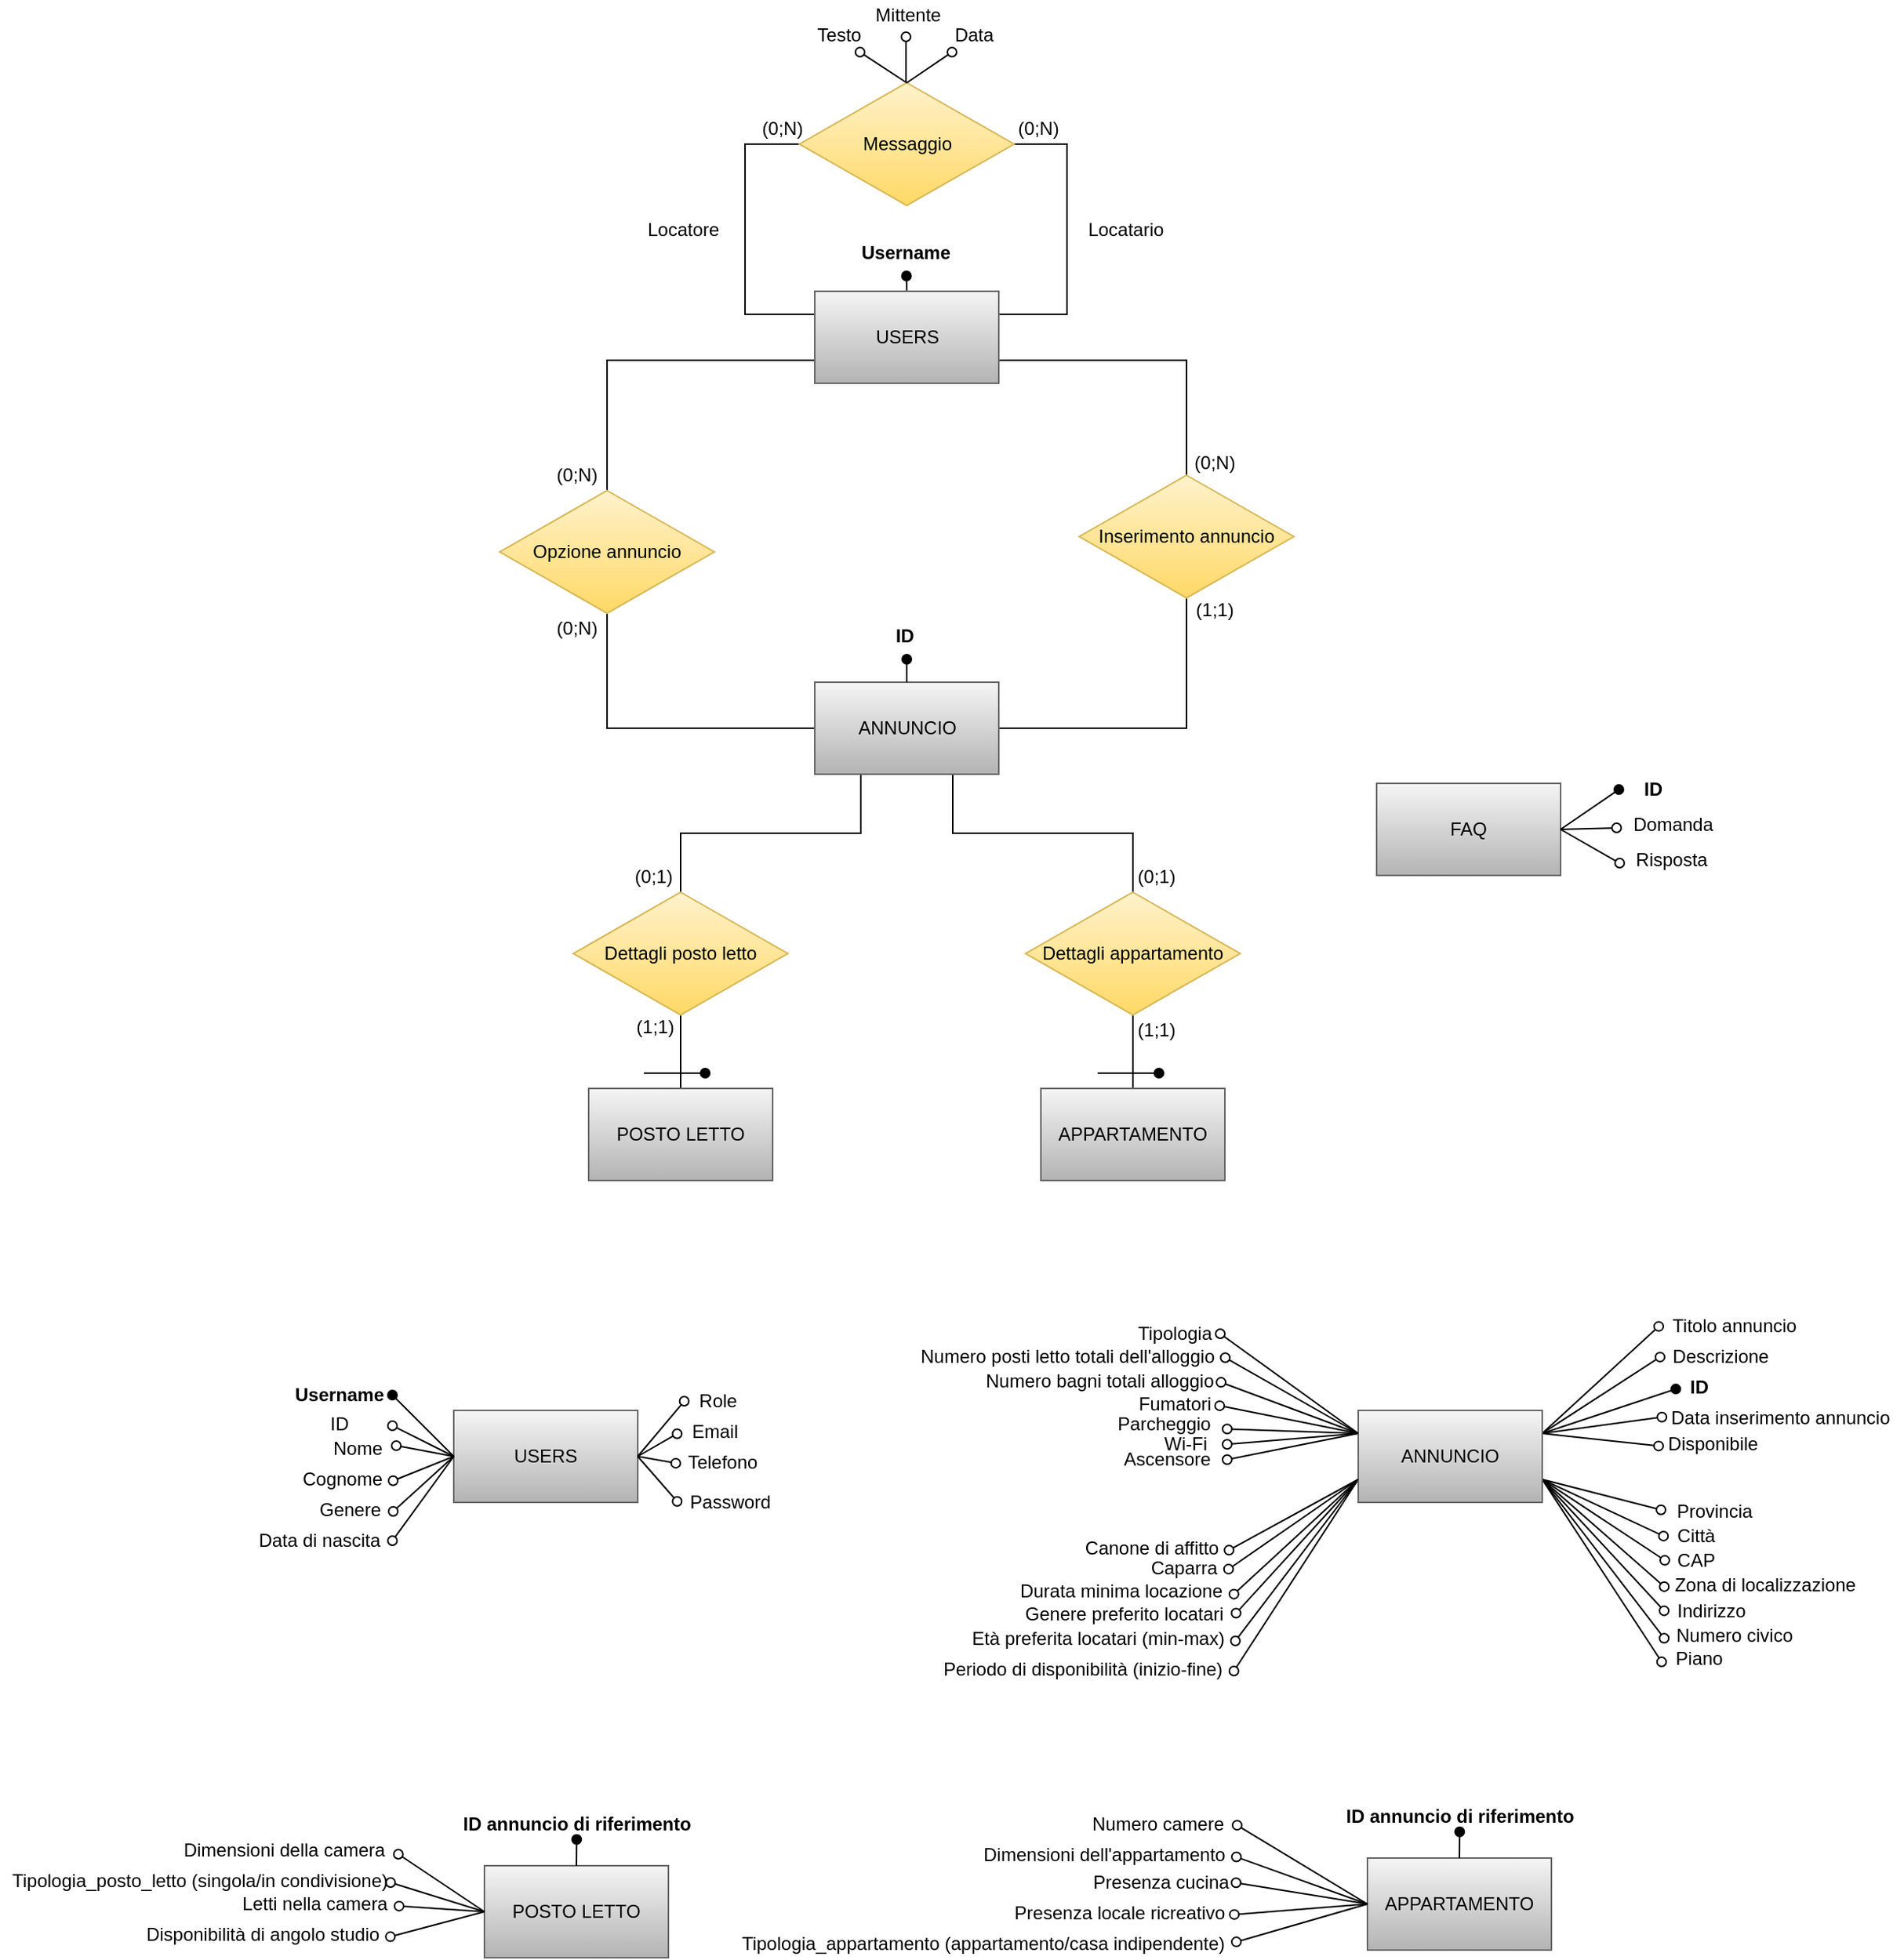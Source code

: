 <mxfile version="18.0.6" type="device"><diagram id="O3zKpDQ2nNEQrpeJruWH" name="Pagina-1"><mxGraphModel dx="3886" dy="598" grid="1" gridSize="10" guides="1" tooltips="1" connect="1" arrows="1" fold="1" page="1" pageScale="1" pageWidth="3300" pageHeight="4681" math="0" shadow="0"><root><mxCell id="0"/><mxCell id="1" parent="0"/><mxCell id="C7hE1TcIRQqq_KR0mx07-32" style="edgeStyle=orthogonalEdgeStyle;rounded=0;orthogonalLoop=1;jettySize=auto;html=1;entryX=0.5;entryY=0;entryDx=0;entryDy=0;endArrow=none;endFill=0;exitX=0;exitY=0.75;exitDx=0;exitDy=0;" parent="1" source="gT-5u3_eLqpOGsdre49_-2" target="C7hE1TcIRQqq_KR0mx07-29" edge="1"><mxGeometry relative="1" as="geometry"><mxPoint x="-1300" y="654" as="sourcePoint"/></mxGeometry></mxCell><mxCell id="C7hE1TcIRQqq_KR0mx07-3" value="" style="endArrow=oval;html=1;rounded=0;exitX=0.5;exitY=0;exitDx=0;exitDy=0;endFill=1;" parent="1" source="gT-5u3_eLqpOGsdre49_-2" target="C7hE1TcIRQqq_KR0mx07-4" edge="1"><mxGeometry width="50" height="50" relative="1" as="geometry"><mxPoint x="-975" y="439" as="sourcePoint"/><mxPoint x="-1005" y="435" as="targetPoint"/></mxGeometry></mxCell><mxCell id="C7hE1TcIRQqq_KR0mx07-4" value="Username" style="text;html=1;strokeColor=none;fillColor=none;align=center;verticalAlign=middle;whiteSpace=wrap;rounded=0;fontStyle=1" parent="1" vertex="1"><mxGeometry x="-1075" y="420" width="60" height="30" as="geometry"/></mxCell><mxCell id="0qXozeDiy7yDxmNitYIF-8" value="" style="edgeStyle=orthogonalEdgeStyle;rounded=0;orthogonalLoop=1;jettySize=auto;html=1;endArrow=none;endFill=0;" parent="1" source="C7hE1TcIRQqq_KR0mx07-8" target="0qXozeDiy7yDxmNitYIF-3" edge="1"><mxGeometry relative="1" as="geometry"/></mxCell><mxCell id="C7hE1TcIRQqq_KR0mx07-8" value="APPARTAMENTO" style="rounded=0;whiteSpace=wrap;html=1;fillColor=#f5f5f5;gradientColor=#b3b3b3;strokeColor=#666666;" parent="1" vertex="1"><mxGeometry x="-957" y="980" width="120" height="60" as="geometry"/></mxCell><mxCell id="C7hE1TcIRQqq_KR0mx07-41" style="edgeStyle=orthogonalEdgeStyle;rounded=0;orthogonalLoop=1;jettySize=auto;html=1;entryX=0.5;entryY=1;entryDx=0;entryDy=0;endArrow=none;endFill=0;" parent="1" source="C7hE1TcIRQqq_KR0mx07-9" target="C7hE1TcIRQqq_KR0mx07-39" edge="1"><mxGeometry relative="1" as="geometry"/></mxCell><mxCell id="C7hE1TcIRQqq_KR0mx07-56" style="edgeStyle=orthogonalEdgeStyle;rounded=0;orthogonalLoop=1;jettySize=auto;html=1;entryX=0.5;entryY=1;entryDx=0;entryDy=0;endArrow=none;endFill=0;" parent="1" source="C7hE1TcIRQqq_KR0mx07-9" target="C7hE1TcIRQqq_KR0mx07-29" edge="1"><mxGeometry relative="1" as="geometry"/></mxCell><mxCell id="0qXozeDiy7yDxmNitYIF-5" style="edgeStyle=orthogonalEdgeStyle;rounded=0;orthogonalLoop=1;jettySize=auto;html=1;exitX=0.25;exitY=1;exitDx=0;exitDy=0;endArrow=none;endFill=0;" parent="1" source="C7hE1TcIRQqq_KR0mx07-9" target="0qXozeDiy7yDxmNitYIF-4" edge="1"><mxGeometry relative="1" as="geometry"/></mxCell><mxCell id="0qXozeDiy7yDxmNitYIF-6" style="edgeStyle=orthogonalEdgeStyle;rounded=0;orthogonalLoop=1;jettySize=auto;html=1;exitX=0.75;exitY=1;exitDx=0;exitDy=0;entryX=0.5;entryY=0;entryDx=0;entryDy=0;endArrow=none;endFill=0;" parent="1" source="C7hE1TcIRQqq_KR0mx07-9" target="0qXozeDiy7yDxmNitYIF-3" edge="1"><mxGeometry relative="1" as="geometry"/></mxCell><mxCell id="C7hE1TcIRQqq_KR0mx07-9" value="ANNUNCIO" style="rounded=0;whiteSpace=wrap;html=1;fillColor=#f5f5f5;gradientColor=#b3b3b3;strokeColor=#666666;" parent="1" vertex="1"><mxGeometry x="-1104.5" y="715" width="120" height="60" as="geometry"/></mxCell><mxCell id="C7hE1TcIRQqq_KR0mx07-11" value="FAQ" style="rounded=0;whiteSpace=wrap;html=1;fillColor=#f5f5f5;gradientColor=#b3b3b3;strokeColor=#666666;" parent="1" vertex="1"><mxGeometry x="-738" y="781" width="120" height="60" as="geometry"/></mxCell><mxCell id="C7hE1TcIRQqq_KR0mx07-29" value="Opzione annuncio" style="rhombus;whiteSpace=wrap;html=1;fillColor=#fff2cc;gradientColor=#ffd966;strokeColor=#d6b656;" parent="1" vertex="1"><mxGeometry x="-1310" y="590" width="140" height="80" as="geometry"/></mxCell><mxCell id="C7hE1TcIRQqq_KR0mx07-42" style="edgeStyle=orthogonalEdgeStyle;rounded=0;orthogonalLoop=1;jettySize=auto;html=1;entryX=1;entryY=0.75;entryDx=0;entryDy=0;endArrow=none;endFill=0;exitX=0.5;exitY=0;exitDx=0;exitDy=0;" parent="1" source="C7hE1TcIRQqq_KR0mx07-39" target="gT-5u3_eLqpOGsdre49_-2" edge="1"><mxGeometry relative="1" as="geometry"><Array as="points"><mxPoint x="-862" y="505"/></Array><mxPoint x="-740" y="654" as="targetPoint"/></mxGeometry></mxCell><mxCell id="C7hE1TcIRQqq_KR0mx07-39" value="Inserimento annuncio" style="rhombus;whiteSpace=wrap;html=1;fillColor=#fff2cc;gradientColor=#ffd966;strokeColor=#d6b656;" parent="1" vertex="1"><mxGeometry x="-932" y="580" width="140" height="80" as="geometry"/></mxCell><mxCell id="C7hE1TcIRQqq_KR0mx07-54" value="(0;N)" style="text;html=1;align=center;verticalAlign=middle;resizable=0;points=[];autosize=1;strokeColor=none;fillColor=none;" parent="1" vertex="1"><mxGeometry x="-1280" y="570" width="40" height="20" as="geometry"/></mxCell><mxCell id="C7hE1TcIRQqq_KR0mx07-59" value="(0;N)" style="text;html=1;align=center;verticalAlign=middle;resizable=0;points=[];autosize=1;strokeColor=none;fillColor=none;" parent="1" vertex="1"><mxGeometry x="-1280" y="670" width="40" height="20" as="geometry"/></mxCell><mxCell id="C7hE1TcIRQqq_KR0mx07-61" value="(1;1)" style="text;html=1;align=center;verticalAlign=middle;resizable=0;points=[];autosize=1;strokeColor=none;fillColor=none;" parent="1" vertex="1"><mxGeometry x="-864" y="658" width="40" height="20" as="geometry"/></mxCell><mxCell id="C7hE1TcIRQqq_KR0mx07-62" value="(0;N)" style="text;html=1;align=center;verticalAlign=middle;resizable=0;points=[];autosize=1;strokeColor=none;fillColor=none;" parent="1" vertex="1"><mxGeometry x="-864" y="562" width="40" height="20" as="geometry"/></mxCell><mxCell id="C7hE1TcIRQqq_KR0mx07-64" value="USERS" style="rounded=0;whiteSpace=wrap;html=1;fillColor=#f5f5f5;gradientColor=#b3b3b3;strokeColor=#666666;" parent="1" vertex="1"><mxGeometry x="-1340" y="1190" width="120" height="60" as="geometry"/></mxCell><mxCell id="C7hE1TcIRQqq_KR0mx07-65" value="Username" style="text;html=1;align=center;verticalAlign=middle;resizable=0;points=[];autosize=1;strokeColor=none;fillColor=none;fontStyle=1" parent="1" vertex="1"><mxGeometry x="-1450.5" y="1170" width="70" height="20" as="geometry"/></mxCell><mxCell id="C7hE1TcIRQqq_KR0mx07-66" value="Nome" style="text;html=1;align=center;verticalAlign=middle;resizable=0;points=[];autosize=1;strokeColor=none;fillColor=none;" parent="1" vertex="1"><mxGeometry x="-1428" y="1205" width="50" height="20" as="geometry"/></mxCell><mxCell id="C7hE1TcIRQqq_KR0mx07-67" value="Cognome" style="text;html=1;align=center;verticalAlign=middle;resizable=0;points=[];autosize=1;strokeColor=none;fillColor=none;" parent="1" vertex="1"><mxGeometry x="-1448" y="1225" width="70" height="20" as="geometry"/></mxCell><mxCell id="C7hE1TcIRQqq_KR0mx07-68" value="Data di nascita" style="text;html=1;align=center;verticalAlign=middle;resizable=0;points=[];autosize=1;strokeColor=none;fillColor=none;" parent="1" vertex="1"><mxGeometry x="-1478" y="1265" width="100" height="20" as="geometry"/></mxCell><mxCell id="C7hE1TcIRQqq_KR0mx07-69" value="Genere" style="text;html=1;align=center;verticalAlign=middle;resizable=0;points=[];autosize=1;strokeColor=none;fillColor=none;" parent="1" vertex="1"><mxGeometry x="-1438" y="1245" width="60" height="20" as="geometry"/></mxCell><mxCell id="C7hE1TcIRQqq_KR0mx07-70" value="Email" style="text;html=1;align=center;verticalAlign=middle;resizable=0;points=[];autosize=1;strokeColor=none;fillColor=none;" parent="1" vertex="1"><mxGeometry x="-1195" y="1194" width="50" height="20" as="geometry"/></mxCell><mxCell id="C7hE1TcIRQqq_KR0mx07-71" value="Telefono" style="text;html=1;align=center;verticalAlign=middle;resizable=0;points=[];autosize=1;strokeColor=none;fillColor=none;" parent="1" vertex="1"><mxGeometry x="-1195" y="1214" width="60" height="20" as="geometry"/></mxCell><mxCell id="C7hE1TcIRQqq_KR0mx07-80" value="POSTO LETTO" style="rounded=0;whiteSpace=wrap;html=1;fillColor=#f5f5f5;gradientColor=#b3b3b3;strokeColor=#666666;" parent="1" vertex="1"><mxGeometry x="-1320" y="1487" width="120" height="60" as="geometry"/></mxCell><mxCell id="C7hE1TcIRQqq_KR0mx07-85" value="Tipologia_posto_letto&amp;nbsp;(singola/in condivisione)" style="text;html=1;align=center;verticalAlign=middle;resizable=0;points=[];autosize=1;strokeColor=none;fillColor=none;" parent="1" vertex="1"><mxGeometry x="-1636" y="1487" width="260" height="20" as="geometry"/></mxCell><mxCell id="C7hE1TcIRQqq_KR0mx07-106" value="Dimensioni della camera" style="text;html=1;align=center;verticalAlign=middle;resizable=0;points=[];autosize=1;strokeColor=none;fillColor=none;" parent="1" vertex="1"><mxGeometry x="-1526" y="1467" width="150" height="20" as="geometry"/></mxCell><mxCell id="C7hE1TcIRQqq_KR0mx07-107" value="Numero posti letto totali dell'alloggio" style="text;html=1;align=center;verticalAlign=middle;resizable=0;points=[];autosize=1;strokeColor=none;fillColor=none;" parent="1" vertex="1"><mxGeometry x="-1045.5" y="1144.5" width="210" height="20" as="geometry"/></mxCell><mxCell id="C7hE1TcIRQqq_KR0mx07-108" value="Letti nella camera" style="text;html=1;align=center;verticalAlign=middle;resizable=0;points=[];autosize=1;strokeColor=none;fillColor=none;" parent="1" vertex="1"><mxGeometry x="-1486" y="1502" width="110" height="20" as="geometry"/></mxCell><mxCell id="C7hE1TcIRQqq_KR0mx07-109" value="Disponibilità di angolo studio" style="text;html=1;align=center;verticalAlign=middle;resizable=0;points=[];autosize=1;strokeColor=none;fillColor=none;" parent="1" vertex="1"><mxGeometry x="-1550.5" y="1522" width="170" height="20" as="geometry"/></mxCell><mxCell id="C7hE1TcIRQqq_KR0mx07-112" value="APPARTAMENTO" style="rounded=0;whiteSpace=wrap;html=1;fillColor=#f5f5f5;gradientColor=#b3b3b3;strokeColor=#666666;" parent="1" vertex="1"><mxGeometry x="-744" y="1482" width="120" height="60" as="geometry"/></mxCell><mxCell id="C7hE1TcIRQqq_KR0mx07-113" value="Descrizione" style="text;html=1;align=center;verticalAlign=middle;resizable=0;points=[];autosize=1;strokeColor=none;fillColor=none;" parent="1" vertex="1"><mxGeometry x="-554" y="1144.5" width="80" height="20" as="geometry"/></mxCell><mxCell id="C7hE1TcIRQqq_KR0mx07-114" value="Titolo annuncio" style="text;html=1;align=center;verticalAlign=middle;resizable=0;points=[];autosize=1;strokeColor=none;fillColor=none;" parent="1" vertex="1"><mxGeometry x="-555" y="1124.5" width="100" height="20" as="geometry"/></mxCell><mxCell id="C7hE1TcIRQqq_KR0mx07-115" value="&lt;b&gt;ID&lt;/b&gt;" style="text;html=1;align=center;verticalAlign=middle;resizable=0;points=[];autosize=1;strokeColor=none;fillColor=none;" parent="1" vertex="1"><mxGeometry x="-543" y="1164.5" width="30" height="20" as="geometry"/></mxCell><mxCell id="C7hE1TcIRQqq_KR0mx07-118" value="Canone di affitto" style="text;html=1;align=center;verticalAlign=middle;resizable=0;points=[];autosize=1;strokeColor=none;fillColor=none;" parent="1" vertex="1"><mxGeometry x="-935.5" y="1270" width="100" height="20" as="geometry"/></mxCell><mxCell id="C7hE1TcIRQqq_KR0mx07-119" value="Periodo di disponibilità (inizio-fine)" style="text;html=1;align=center;verticalAlign=middle;resizable=0;points=[];autosize=1;strokeColor=none;fillColor=none;" parent="1" vertex="1"><mxGeometry x="-1030.5" y="1349" width="200" height="20" as="geometry"/></mxCell><mxCell id="C7hE1TcIRQqq_KR0mx07-120" value="Durata minima locazione" style="text;html=1;align=center;verticalAlign=middle;resizable=0;points=[];autosize=1;strokeColor=none;fillColor=none;" parent="1" vertex="1"><mxGeometry x="-980.5" y="1298" width="150" height="20" as="geometry"/></mxCell><mxCell id="C7hE1TcIRQqq_KR0mx07-121" value="Genere preferito locatari" style="text;html=1;align=center;verticalAlign=middle;resizable=0;points=[];autosize=1;strokeColor=none;fillColor=none;" parent="1" vertex="1"><mxGeometry x="-978.5" y="1313" width="150" height="20" as="geometry"/></mxCell><mxCell id="C7hE1TcIRQqq_KR0mx07-122" value="Età preferita locatari (min-max)" style="text;html=1;align=center;verticalAlign=middle;resizable=0;points=[];autosize=1;strokeColor=none;fillColor=none;" parent="1" vertex="1"><mxGeometry x="-1010.5" y="1329" width="180" height="20" as="geometry"/></mxCell><mxCell id="C7hE1TcIRQqq_KR0mx07-123" value="Fumatori" style="text;html=1;align=center;verticalAlign=middle;resizable=0;points=[];autosize=1;strokeColor=none;fillColor=none;" parent="1" vertex="1"><mxGeometry x="-900.5" y="1176.09" width="60" height="20" as="geometry"/></mxCell><mxCell id="C7hE1TcIRQqq_KR0mx07-125" value="Numero camere" style="text;html=1;align=center;verticalAlign=middle;resizable=0;points=[];autosize=1;strokeColor=none;fillColor=none;" parent="1" vertex="1"><mxGeometry x="-931" y="1450" width="100" height="20" as="geometry"/></mxCell><mxCell id="C7hE1TcIRQqq_KR0mx07-126" value="Piano" style="text;html=1;align=center;verticalAlign=middle;resizable=0;points=[];autosize=1;strokeColor=none;fillColor=none;" parent="1" vertex="1"><mxGeometry x="-553" y="1342" width="50" height="20" as="geometry"/></mxCell><mxCell id="C7hE1TcIRQqq_KR0mx07-127" value="Numero bagni totali alloggio" style="text;html=1;align=center;verticalAlign=middle;resizable=0;points=[];autosize=1;strokeColor=none;fillColor=none;" parent="1" vertex="1"><mxGeometry x="-999" y="1160.5" width="160" height="20" as="geometry"/></mxCell><mxCell id="C7hE1TcIRQqq_KR0mx07-128" value="Ascensore" style="text;html=1;align=center;verticalAlign=middle;resizable=0;points=[];autosize=1;strokeColor=none;fillColor=none;" parent="1" vertex="1"><mxGeometry x="-910.5" y="1211.91" width="70" height="20" as="geometry"/></mxCell><mxCell id="C7hE1TcIRQqq_KR0mx07-129" value="Data inserimento annuncio" style="text;html=1;align=center;verticalAlign=middle;resizable=0;points=[];autosize=1;strokeColor=none;fillColor=none;" parent="1" vertex="1"><mxGeometry x="-555" y="1184.5" width="160" height="20" as="geometry"/></mxCell><mxCell id="C7hE1TcIRQqq_KR0mx07-130" value="Dimensioni dell'appartamento" style="text;html=1;align=center;verticalAlign=middle;resizable=0;points=[];autosize=1;strokeColor=none;fillColor=none;" parent="1" vertex="1"><mxGeometry x="-1001" y="1470" width="170" height="20" as="geometry"/></mxCell><mxCell id="C7hE1TcIRQqq_KR0mx07-131" value="Wi-Fi" style="text;html=1;align=center;verticalAlign=middle;resizable=0;points=[];autosize=1;strokeColor=none;fillColor=none;" parent="1" vertex="1"><mxGeometry x="-883.5" y="1202.09" width="40" height="20" as="geometry"/></mxCell><mxCell id="C7hE1TcIRQqq_KR0mx07-132" value="Presenza cucina" style="text;html=1;align=center;verticalAlign=middle;resizable=0;points=[];autosize=1;strokeColor=none;fillColor=none;" parent="1" vertex="1"><mxGeometry x="-929" y="1487.5" width="100" height="20" as="geometry"/></mxCell><mxCell id="C7hE1TcIRQqq_KR0mx07-133" value="Presenza locale ricreativo" style="text;html=1;align=center;verticalAlign=middle;resizable=0;points=[];autosize=1;strokeColor=none;fillColor=none;" parent="1" vertex="1"><mxGeometry x="-981" y="1507.5" width="150" height="20" as="geometry"/></mxCell><mxCell id="C7hE1TcIRQqq_KR0mx07-134" value="Zona di localizzazione" style="text;html=1;align=center;verticalAlign=middle;resizable=0;points=[];autosize=1;strokeColor=none;fillColor=none;" parent="1" vertex="1"><mxGeometry x="-550" y="1294" width="130" height="20" as="geometry"/></mxCell><mxCell id="C7hE1TcIRQqq_KR0mx07-135" value="Città" style="text;html=1;align=center;verticalAlign=middle;resizable=0;points=[];autosize=1;strokeColor=none;fillColor=none;" parent="1" vertex="1"><mxGeometry x="-550" y="1262" width="40" height="20" as="geometry"/></mxCell><mxCell id="C7hE1TcIRQqq_KR0mx07-136" value="CAP" style="text;html=1;align=center;verticalAlign=middle;resizable=0;points=[];autosize=1;strokeColor=none;fillColor=none;" parent="1" vertex="1"><mxGeometry x="-550" y="1278" width="40" height="20" as="geometry"/></mxCell><mxCell id="C7hE1TcIRQqq_KR0mx07-137" value="Provincia" style="text;html=1;align=center;verticalAlign=middle;resizable=0;points=[];autosize=1;strokeColor=none;fillColor=none;" parent="1" vertex="1"><mxGeometry x="-553" y="1246" width="70" height="20" as="geometry"/></mxCell><mxCell id="C7hE1TcIRQqq_KR0mx07-138" value="Indirizzo" style="text;html=1;align=center;verticalAlign=middle;resizable=0;points=[];autosize=1;strokeColor=none;fillColor=none;" parent="1" vertex="1"><mxGeometry x="-550" y="1311" width="60" height="20" as="geometry"/></mxCell><mxCell id="C7hE1TcIRQqq_KR0mx07-139" value="Numero civico" style="text;html=1;align=center;verticalAlign=middle;resizable=0;points=[];autosize=1;strokeColor=none;fillColor=none;" parent="1" vertex="1"><mxGeometry x="-550" y="1327" width="90" height="20" as="geometry"/></mxCell><mxCell id="C7hE1TcIRQqq_KR0mx07-140" value="" style="endArrow=oval;html=1;rounded=0;exitX=1;exitY=0.5;exitDx=0;exitDy=0;endFill=0;entryX=-0.058;entryY=0.6;entryDx=0;entryDy=0;entryPerimeter=0;" parent="1" source="C7hE1TcIRQqq_KR0mx07-11" target="C7hE1TcIRQqq_KR0mx07-141" edge="1"><mxGeometry width="50" height="50" relative="1" as="geometry"><mxPoint x="-358" y="605" as="sourcePoint"/><mxPoint x="-578" y="821" as="targetPoint"/></mxGeometry></mxCell><mxCell id="C7hE1TcIRQqq_KR0mx07-141" value="Risposta" style="text;html=1;align=center;verticalAlign=middle;resizable=0;points=[];autosize=1;strokeColor=none;fillColor=none;" parent="1" vertex="1"><mxGeometry x="-576" y="821" width="60" height="20" as="geometry"/></mxCell><mxCell id="C7hE1TcIRQqq_KR0mx07-143" value="Domanda" style="text;html=1;align=center;verticalAlign=middle;resizable=0;points=[];autosize=1;strokeColor=none;fillColor=none;fontStyle=0" parent="1" vertex="1"><mxGeometry x="-580" y="798" width="70" height="20" as="geometry"/></mxCell><mxCell id="C7hE1TcIRQqq_KR0mx07-144" value="Tipologia_appartamento (appartamento/casa indipendente)" style="text;html=1;align=center;verticalAlign=middle;resizable=0;points=[];autosize=1;strokeColor=none;fillColor=none;" parent="1" vertex="1"><mxGeometry x="-1160.5" y="1527.5" width="330" height="20" as="geometry"/></mxCell><mxCell id="C7hE1TcIRQqq_KR0mx07-146" value="Disponibile" style="text;html=1;align=center;verticalAlign=middle;resizable=0;points=[];autosize=1;strokeColor=none;fillColor=none;" parent="1" vertex="1"><mxGeometry x="-554" y="1201.5" width="70" height="20" as="geometry"/></mxCell><mxCell id="C7hE1TcIRQqq_KR0mx07-147" value="" style="endArrow=oval;html=1;rounded=0;exitX=0;exitY=0.5;exitDx=0;exitDy=0;endFill=0;entryX=1.01;entryY=0.4;entryDx=0;entryDy=0;entryPerimeter=0;" parent="1" source="C7hE1TcIRQqq_KR0mx07-64" target="C7hE1TcIRQqq_KR0mx07-66" edge="1"><mxGeometry width="50" height="50" relative="1" as="geometry"><mxPoint x="-1540" y="820" as="sourcePoint"/><mxPoint x="-1380" y="1200" as="targetPoint"/></mxGeometry></mxCell><mxCell id="C7hE1TcIRQqq_KR0mx07-150" value="" style="endArrow=oval;html=1;rounded=0;exitX=0;exitY=0.5;exitDx=0;exitDy=0;endFill=0;entryX=0.978;entryY=0.543;entryDx=0;entryDy=0;entryPerimeter=0;" parent="1" source="C7hE1TcIRQqq_KR0mx07-64" target="C7hE1TcIRQqq_KR0mx07-67" edge="1"><mxGeometry width="50" height="50" relative="1" as="geometry"><mxPoint x="-1330" y="1230.0" as="sourcePoint"/><mxPoint x="-1370" y="1210.0" as="targetPoint"/></mxGeometry></mxCell><mxCell id="C7hE1TcIRQqq_KR0mx07-152" value="" style="endArrow=oval;html=1;rounded=0;exitX=0;exitY=0.5;exitDx=0;exitDy=0;endFill=0;entryX=0.975;entryY=0.543;entryDx=0;entryDy=0;entryPerimeter=0;" parent="1" source="C7hE1TcIRQqq_KR0mx07-64" target="C7hE1TcIRQqq_KR0mx07-69" edge="1"><mxGeometry width="50" height="50" relative="1" as="geometry"><mxPoint x="-1330" y="1230.0" as="sourcePoint"/><mxPoint x="-1369.54" y="1230.86" as="targetPoint"/></mxGeometry></mxCell><mxCell id="C7hE1TcIRQqq_KR0mx07-153" value="" style="endArrow=oval;html=1;rounded=0;endFill=0;entryX=0.98;entryY=0.5;entryDx=0;entryDy=0;entryPerimeter=0;" parent="1" target="C7hE1TcIRQqq_KR0mx07-68" edge="1"><mxGeometry width="50" height="50" relative="1" as="geometry"><mxPoint x="-1340" y="1220" as="sourcePoint"/><mxPoint x="-1369.5" y="1250.86" as="targetPoint"/></mxGeometry></mxCell><mxCell id="C7hE1TcIRQqq_KR0mx07-154" value="" style="endArrow=oval;html=1;rounded=0;exitX=1;exitY=0.5;exitDx=0;exitDy=0;endFill=0;entryX=0.014;entryY=0.561;entryDx=0;entryDy=0;entryPerimeter=0;" parent="1" source="C7hE1TcIRQqq_KR0mx07-64" target="C7hE1TcIRQqq_KR0mx07-70" edge="1"><mxGeometry width="50" height="50" relative="1" as="geometry"><mxPoint x="-1330" y="1230.0" as="sourcePoint"/><mxPoint x="-1370" y="1210.0" as="targetPoint"/></mxGeometry></mxCell><mxCell id="C7hE1TcIRQqq_KR0mx07-155" value="" style="endArrow=oval;html=1;rounded=0;exitX=1;exitY=0.5;exitDx=0;exitDy=0;endFill=0;entryX=-0.003;entryY=0.522;entryDx=0;entryDy=0;entryPerimeter=0;" parent="1" source="C7hE1TcIRQqq_KR0mx07-64" target="C7hE1TcIRQqq_KR0mx07-71" edge="1"><mxGeometry width="50" height="50" relative="1" as="geometry"><mxPoint x="-1210" y="1230.0" as="sourcePoint"/><mxPoint x="-1184.3" y="1215.22" as="targetPoint"/></mxGeometry></mxCell><mxCell id="C7hE1TcIRQqq_KR0mx07-162" value="" style="endArrow=oval;html=1;rounded=0;exitX=0;exitY=0.5;exitDx=0;exitDy=0;endFill=1;" parent="1" source="C7hE1TcIRQqq_KR0mx07-64" edge="1"><mxGeometry width="50" height="50" relative="1" as="geometry"><mxPoint x="-1222" y="850" as="sourcePoint"/><mxPoint x="-1380" y="1180" as="targetPoint"/></mxGeometry></mxCell><mxCell id="C7hE1TcIRQqq_KR0mx07-176" value="" style="endArrow=oval;html=1;rounded=0;endFill=0;exitX=0;exitY=0.5;exitDx=0;exitDy=0;entryX=0.995;entryY=0.565;entryDx=0;entryDy=0;entryPerimeter=0;" parent="1" source="C7hE1TcIRQqq_KR0mx07-80" target="C7hE1TcIRQqq_KR0mx07-109" edge="1"><mxGeometry width="50" height="50" relative="1" as="geometry"><mxPoint x="-1321.5" y="1557" as="sourcePoint"/><mxPoint x="-1371.66" y="1560.9" as="targetPoint"/></mxGeometry></mxCell><mxCell id="C7hE1TcIRQqq_KR0mx07-178" value="" style="endArrow=oval;html=1;rounded=0;endFill=0;exitX=0;exitY=0.25;exitDx=0;exitDy=0;entryX=0.994;entryY=0.556;entryDx=0;entryDy=0;entryPerimeter=0;" parent="1" source="0qXozeDiy7yDxmNitYIF-13" target="C7hE1TcIRQqq_KR0mx07-107" edge="1"><mxGeometry width="50" height="50" relative="1" as="geometry"><mxPoint x="-1330" y="1534" as="sourcePoint"/><mxPoint x="-1389.68" y="1492.72" as="targetPoint"/></mxGeometry></mxCell><mxCell id="C7hE1TcIRQqq_KR0mx07-179" value="" style="endArrow=oval;html=1;rounded=0;endFill=0;exitX=0;exitY=0.5;exitDx=0;exitDy=0;entryX=1.003;entryY=0.566;entryDx=0;entryDy=0;entryPerimeter=0;" parent="1" source="C7hE1TcIRQqq_KR0mx07-80" target="C7hE1TcIRQqq_KR0mx07-108" edge="1"><mxGeometry width="50" height="50" relative="1" as="geometry"><mxPoint x="-1310" y="1512" as="sourcePoint"/><mxPoint x="-1369.26" y="1453.12" as="targetPoint"/></mxGeometry></mxCell><mxCell id="C7hE1TcIRQqq_KR0mx07-180" value="" style="endArrow=oval;html=1;rounded=0;endFill=0;exitX=0;exitY=0.5;exitDx=0;exitDy=0;entryX=0.98;entryY=0.55;entryDx=0;entryDy=0;entryPerimeter=0;" parent="1" source="C7hE1TcIRQqq_KR0mx07-80" target="C7hE1TcIRQqq_KR0mx07-85" edge="1"><mxGeometry width="50" height="50" relative="1" as="geometry"><mxPoint x="-1310" y="1512" as="sourcePoint"/><mxPoint x="-1370.67" y="1434.32" as="targetPoint"/></mxGeometry></mxCell><mxCell id="C7hE1TcIRQqq_KR0mx07-181" value="" style="endArrow=oval;html=1;rounded=0;endFill=0;exitX=0;exitY=0.5;exitDx=0;exitDy=0;entryX=0.999;entryY=0.624;entryDx=0;entryDy=0;entryPerimeter=0;" parent="1" source="C7hE1TcIRQqq_KR0mx07-80" target="C7hE1TcIRQqq_KR0mx07-106" edge="1"><mxGeometry width="50" height="50" relative="1" as="geometry"><mxPoint x="-1310" y="1512" as="sourcePoint"/><mxPoint x="-1370" y="1418.0" as="targetPoint"/></mxGeometry></mxCell><mxCell id="C7hE1TcIRQqq_KR0mx07-183" value="Password" style="text;html=1;align=center;verticalAlign=middle;resizable=0;points=[];autosize=1;strokeColor=none;fillColor=none;" parent="1" vertex="1"><mxGeometry x="-1195" y="1240" width="70" height="20" as="geometry"/></mxCell><mxCell id="C7hE1TcIRQqq_KR0mx07-184" value="" style="endArrow=oval;html=1;rounded=0;endFill=0;entryX=0.01;entryY=0.47;entryDx=0;entryDy=0;entryPerimeter=0;" parent="1" target="C7hE1TcIRQqq_KR0mx07-183" edge="1"><mxGeometry width="50" height="50" relative="1" as="geometry"><mxPoint x="-1220" y="1220" as="sourcePoint"/><mxPoint x="-1185.18" y="1240.44" as="targetPoint"/></mxGeometry></mxCell><mxCell id="C7hE1TcIRQqq_KR0mx07-198" value="" style="endArrow=oval;html=1;rounded=0;endFill=0;exitX=0;exitY=0.75;exitDx=0;exitDy=0;entryX=0.997;entryY=0.55;entryDx=0;entryDy=0;entryPerimeter=0;" parent="1" source="0qXozeDiy7yDxmNitYIF-13" target="C7hE1TcIRQqq_KR0mx07-119" edge="1"><mxGeometry width="50" height="50" relative="1" as="geometry"><mxPoint x="-763.5" y="1234" as="sourcePoint"/><mxPoint x="-819.9" y="1340" as="targetPoint"/></mxGeometry></mxCell><mxCell id="C7hE1TcIRQqq_KR0mx07-199" value="" style="endArrow=oval;html=1;rounded=0;endFill=0;exitX=0;exitY=0.75;exitDx=0;exitDy=0;entryX=1.002;entryY=0.568;entryDx=0;entryDy=0;entryPerimeter=0;" parent="1" source="0qXozeDiy7yDxmNitYIF-13" target="C7hE1TcIRQqq_KR0mx07-122" edge="1"><mxGeometry width="50" height="50" relative="1" as="geometry"><mxPoint x="-763.5" y="1234" as="sourcePoint"/><mxPoint x="-828.5" y="1323" as="targetPoint"/></mxGeometry></mxCell><mxCell id="C7hE1TcIRQqq_KR0mx07-200" value="" style="endArrow=oval;html=1;rounded=0;endFill=0;exitX=0;exitY=0.75;exitDx=0;exitDy=0;entryX=0.992;entryY=0.464;entryDx=0;entryDy=0;entryPerimeter=0;" parent="1" source="0qXozeDiy7yDxmNitYIF-13" target="C7hE1TcIRQqq_KR0mx07-121" edge="1"><mxGeometry width="50" height="50" relative="1" as="geometry"><mxPoint x="-763.5" y="1234" as="sourcePoint"/><mxPoint x="-828.5" y="1313" as="targetPoint"/></mxGeometry></mxCell><mxCell id="C7hE1TcIRQqq_KR0mx07-201" value="" style="endArrow=oval;html=1;rounded=0;endFill=0;entryX=0.996;entryY=0.591;entryDx=0;entryDy=0;entryPerimeter=0;exitX=0;exitY=0.75;exitDx=0;exitDy=0;" parent="1" source="0qXozeDiy7yDxmNitYIF-13" target="C7hE1TcIRQqq_KR0mx07-120" edge="1"><mxGeometry width="50" height="50" relative="1" as="geometry"><mxPoint x="-750" y="1240" as="sourcePoint"/><mxPoint x="-821.7" y="1295.18" as="targetPoint"/></mxGeometry></mxCell><mxCell id="C7hE1TcIRQqq_KR0mx07-202" value="" style="endArrow=oval;html=1;rounded=0;endFill=0;exitX=0;exitY=0.75;exitDx=0;exitDy=0;entryX=1.012;entryY=0.559;entryDx=0;entryDy=0;entryPerimeter=0;" parent="1" source="0qXozeDiy7yDxmNitYIF-13" target="C7hE1TcIRQqq_KR0mx07-118" edge="1"><mxGeometry width="50" height="50" relative="1" as="geometry"><mxPoint x="-763.5" y="1234" as="sourcePoint"/><mxPoint x="-828.5" y="1283" as="targetPoint"/></mxGeometry></mxCell><mxCell id="C7hE1TcIRQqq_KR0mx07-203" value="" style="endArrow=oval;html=1;rounded=0;endFill=0;exitX=0;exitY=0.5;exitDx=0;exitDy=0;entryX=1.003;entryY=0.459;entryDx=0;entryDy=0;entryPerimeter=0;" parent="1" source="C7hE1TcIRQqq_KR0mx07-112" target="C7hE1TcIRQqq_KR0mx07-144" edge="1"><mxGeometry width="50" height="50" relative="1" as="geometry"><mxPoint x="-744" y="1497.18" as="sourcePoint"/><mxPoint x="-803.44" y="1535.4" as="targetPoint"/></mxGeometry></mxCell><mxCell id="C7hE1TcIRQqq_KR0mx07-204" value="" style="endArrow=oval;html=1;rounded=0;endFill=0;exitX=0;exitY=0.5;exitDx=0;exitDy=0;entryX=1.001;entryY=0.566;entryDx=0;entryDy=0;entryPerimeter=0;" parent="1" source="C7hE1TcIRQqq_KR0mx07-112" target="C7hE1TcIRQqq_KR0mx07-133" edge="1"><mxGeometry width="50" height="50" relative="1" as="geometry"><mxPoint x="-744" y="1497.18" as="sourcePoint"/><mxPoint x="-809" y="1523" as="targetPoint"/></mxGeometry></mxCell><mxCell id="C7hE1TcIRQqq_KR0mx07-205" value="" style="endArrow=oval;html=1;rounded=0;endFill=0;exitX=0;exitY=0.25;exitDx=0;exitDy=0;" parent="1" source="0qXozeDiy7yDxmNitYIF-13" edge="1"><mxGeometry width="50" height="50" relative="1" as="geometry"><mxPoint x="-770.5" y="1213.09" as="sourcePoint"/><mxPoint x="-835.5" y="1222.09" as="targetPoint"/></mxGeometry></mxCell><mxCell id="C7hE1TcIRQqq_KR0mx07-206" value="" style="endArrow=oval;html=1;rounded=0;endFill=0;exitX=0;exitY=0.25;exitDx=0;exitDy=0;" parent="1" source="0qXozeDiy7yDxmNitYIF-13" edge="1"><mxGeometry width="50" height="50" relative="1" as="geometry"><mxPoint x="-770.5" y="1213.09" as="sourcePoint"/><mxPoint x="-835.5" y="1212.09" as="targetPoint"/></mxGeometry></mxCell><mxCell id="C7hE1TcIRQqq_KR0mx07-207" value="" style="endArrow=oval;html=1;rounded=0;endFill=0;exitX=0;exitY=0.25;exitDx=0;exitDy=0;entryX=1.002;entryY=0.543;entryDx=0;entryDy=0;entryPerimeter=0;" parent="1" source="0qXozeDiy7yDxmNitYIF-13" target="C7hE1TcIRQqq_KR0mx07-123" edge="1"><mxGeometry width="50" height="50" relative="1" as="geometry"><mxPoint x="-770.5" y="1213.27" as="sourcePoint"/><mxPoint x="-835.5" y="1192.09" as="targetPoint"/></mxGeometry></mxCell><mxCell id="C7hE1TcIRQqq_KR0mx07-208" value="" style="endArrow=oval;html=1;rounded=0;endFill=0;exitX=0;exitY=0.5;exitDx=0;exitDy=0;entryX=0.993;entryY=0.533;entryDx=0;entryDy=0;entryPerimeter=0;" parent="1" source="C7hE1TcIRQqq_KR0mx07-112" target="C7hE1TcIRQqq_KR0mx07-132" edge="1"><mxGeometry width="50" height="50" relative="1" as="geometry"><mxPoint x="-757" y="1536.5" as="sourcePoint"/><mxPoint x="-891.7" y="1357.5" as="targetPoint"/></mxGeometry></mxCell><mxCell id="C7hE1TcIRQqq_KR0mx07-209" value="" style="endArrow=oval;html=1;rounded=0;endFill=0;exitX=0;exitY=0.25;exitDx=0;exitDy=0;entryX=0.997;entryY=0.559;entryDx=0;entryDy=0;entryPerimeter=0;" parent="1" source="0qXozeDiy7yDxmNitYIF-13" target="C7hE1TcIRQqq_KR0mx07-127" edge="1"><mxGeometry width="50" height="50" relative="1" as="geometry"><mxPoint x="-665" y="1541.18" as="sourcePoint"/><mxPoint x="-724.26" y="1482.3" as="targetPoint"/></mxGeometry></mxCell><mxCell id="C7hE1TcIRQqq_KR0mx07-211" value="" style="endArrow=oval;html=1;rounded=0;endFill=0;exitX=0;exitY=0.5;exitDx=0;exitDy=0;entryX=1.02;entryY=0.529;entryDx=0;entryDy=0;entryPerimeter=0;" parent="1" source="C7hE1TcIRQqq_KR0mx07-112" target="C7hE1TcIRQqq_KR0mx07-125" edge="1"><mxGeometry width="50" height="50" relative="1" as="geometry"><mxPoint x="-744" y="1497.18" as="sourcePoint"/><mxPoint x="-804" y="1403.18" as="targetPoint"/></mxGeometry></mxCell><mxCell id="C7hE1TcIRQqq_KR0mx07-212" value="" style="endArrow=oval;html=1;rounded=0;endFill=0;exitX=0;exitY=0.5;exitDx=0;exitDy=0;entryX=1.009;entryY=0.564;entryDx=0;entryDy=0;entryPerimeter=0;" parent="1" source="C7hE1TcIRQqq_KR0mx07-112" target="C7hE1TcIRQqq_KR0mx07-130" edge="1"><mxGeometry width="50" height="50" relative="1" as="geometry"><mxPoint x="-744" y="1497.18" as="sourcePoint"/><mxPoint x="-804.15" y="1388.66" as="targetPoint"/></mxGeometry></mxCell><mxCell id="C7hE1TcIRQqq_KR0mx07-214" value="" style="endArrow=oval;html=1;rounded=0;exitX=1;exitY=0.25;exitDx=0;exitDy=0;endFill=1;entryX=0.005;entryY=0.577;entryDx=0;entryDy=0;entryPerimeter=0;" parent="1" source="0qXozeDiy7yDxmNitYIF-13" target="C7hE1TcIRQqq_KR0mx07-115" edge="1"><mxGeometry width="50" height="50" relative="1" as="geometry"><mxPoint x="-611" y="1235.5" as="sourcePoint"/><mxPoint x="-560.96" y="1160.1" as="targetPoint"/></mxGeometry></mxCell><mxCell id="C7hE1TcIRQqq_KR0mx07-215" value="" style="endArrow=oval;html=1;rounded=0;exitX=1;exitY=0.25;exitDx=0;exitDy=0;endFill=0;entryX=0.01;entryY=0.535;entryDx=0;entryDy=0;entryPerimeter=0;" parent="1" source="0qXozeDiy7yDxmNitYIF-13" target="C7hE1TcIRQqq_KR0mx07-114" edge="1"><mxGeometry width="50" height="50" relative="1" as="geometry"><mxPoint x="-611" y="1235.5" as="sourcePoint"/><mxPoint x="-564.5" y="1124.5" as="targetPoint"/></mxGeometry></mxCell><mxCell id="C7hE1TcIRQqq_KR0mx07-216" value="" style="endArrow=oval;html=1;rounded=0;endFill=0;entryX=0.011;entryY=0.535;entryDx=0;entryDy=0;entryPerimeter=0;exitX=1;exitY=0.25;exitDx=0;exitDy=0;" parent="1" source="0qXozeDiy7yDxmNitYIF-13" target="C7hE1TcIRQqq_KR0mx07-113" edge="1"><mxGeometry width="50" height="50" relative="1" as="geometry"><mxPoint x="-630" y="1200" as="sourcePoint"/><mxPoint x="-560.96" y="1140.54" as="targetPoint"/></mxGeometry></mxCell><mxCell id="C7hE1TcIRQqq_KR0mx07-217" value="" style="endArrow=oval;html=1;rounded=0;exitX=1;exitY=0.25;exitDx=0;exitDy=0;endFill=0;entryX=-0.007;entryY=0.494;entryDx=0;entryDy=0;entryPerimeter=0;" parent="1" source="0qXozeDiy7yDxmNitYIF-13" edge="1"><mxGeometry width="50" height="50" relative="1" as="geometry"><mxPoint x="-611" y="1235.5" as="sourcePoint"/><mxPoint x="-551.91" y="1194.38" as="targetPoint"/></mxGeometry></mxCell><mxCell id="C7hE1TcIRQqq_KR0mx07-219" value="" style="endArrow=oval;html=1;rounded=0;exitX=1;exitY=0.75;exitDx=0;exitDy=0;endFill=0;entryX=0.007;entryY=0.444;entryDx=0;entryDy=0;entryPerimeter=0;" parent="1" source="0qXozeDiy7yDxmNitYIF-13" target="C7hE1TcIRQqq_KR0mx07-137" edge="1"><mxGeometry width="50" height="50" relative="1" as="geometry"><mxPoint x="-610" y="1255.0" as="sourcePoint"/><mxPoint x="-560.03" y="1230.04" as="targetPoint"/></mxGeometry></mxCell><mxCell id="C7hE1TcIRQqq_KR0mx07-220" value="" style="endArrow=oval;html=1;rounded=0;exitX=1;exitY=0.75;exitDx=0;exitDy=0;endFill=0;entryX=-0.022;entryY=0.498;entryDx=0;entryDy=0;entryPerimeter=0;" parent="1" source="0qXozeDiy7yDxmNitYIF-13" target="C7hE1TcIRQqq_KR0mx07-135" edge="1"><mxGeometry width="50" height="50" relative="1" as="geometry"><mxPoint x="-610" y="1255.0" as="sourcePoint"/><mxPoint x="-561.72" y="1248.92" as="targetPoint"/></mxGeometry></mxCell><mxCell id="C7hE1TcIRQqq_KR0mx07-221" value="" style="endArrow=oval;html=1;rounded=0;exitX=1;exitY=0.75;exitDx=0;exitDy=0;endFill=0;entryX=-0.001;entryY=0.49;entryDx=0;entryDy=0;entryPerimeter=0;" parent="1" source="0qXozeDiy7yDxmNitYIF-13" target="C7hE1TcIRQqq_KR0mx07-136" edge="1"><mxGeometry width="50" height="50" relative="1" as="geometry"><mxPoint x="-610" y="1255.0" as="sourcePoint"/><mxPoint x="-561.72" y="1265.28" as="targetPoint"/></mxGeometry></mxCell><mxCell id="C7hE1TcIRQqq_KR0mx07-222" value="" style="endArrow=oval;html=1;rounded=0;exitX=1;exitY=0.75;exitDx=0;exitDy=0;endFill=0;entryX=-0.003;entryY=0.548;entryDx=0;entryDy=0;entryPerimeter=0;" parent="1" source="0qXozeDiy7yDxmNitYIF-13" target="C7hE1TcIRQqq_KR0mx07-134" edge="1"><mxGeometry width="50" height="50" relative="1" as="geometry"><mxPoint x="-610" y="1255.0" as="sourcePoint"/><mxPoint x="-549.17" y="1287.2" as="targetPoint"/></mxGeometry></mxCell><mxCell id="C7hE1TcIRQqq_KR0mx07-223" value="" style="endArrow=oval;html=1;rounded=0;exitX=1;exitY=0.75;exitDx=0;exitDy=0;endFill=0;entryX=-0.008;entryY=0.485;entryDx=0;entryDy=0;entryPerimeter=0;" parent="1" source="0qXozeDiy7yDxmNitYIF-13" target="C7hE1TcIRQqq_KR0mx07-138" edge="1"><mxGeometry width="50" height="50" relative="1" as="geometry"><mxPoint x="-610" y="1255.0" as="sourcePoint"/><mxPoint x="-559.62" y="1299.84" as="targetPoint"/></mxGeometry></mxCell><mxCell id="C7hE1TcIRQqq_KR0mx07-224" value="" style="endArrow=oval;html=1;rounded=0;exitX=1;exitY=0.75;exitDx=0;exitDy=0;endFill=0;entryX=-0.005;entryY=0.581;entryDx=0;entryDy=0;entryPerimeter=0;" parent="1" source="0qXozeDiy7yDxmNitYIF-13" target="C7hE1TcIRQqq_KR0mx07-139" edge="1"><mxGeometry width="50" height="50" relative="1" as="geometry"><mxPoint x="-610" y="1255.0" as="sourcePoint"/><mxPoint x="-559.1" y="1315.94" as="targetPoint"/></mxGeometry></mxCell><mxCell id="C7hE1TcIRQqq_KR0mx07-225" value="" style="endArrow=oval;html=1;rounded=0;exitX=1;exitY=0.75;exitDx=0;exitDy=0;endFill=0;entryX=0.018;entryY=0.602;entryDx=0;entryDy=0;entryPerimeter=0;" parent="1" source="0qXozeDiy7yDxmNitYIF-13" target="C7hE1TcIRQqq_KR0mx07-126" edge="1"><mxGeometry width="50" height="50" relative="1" as="geometry"><mxPoint x="-610" y="1255.0" as="sourcePoint"/><mxPoint x="-560" y="1330.04" as="targetPoint"/></mxGeometry></mxCell><mxCell id="C7hE1TcIRQqq_KR0mx07-226" value="" style="endArrow=oval;html=1;rounded=0;exitX=1;exitY=0.25;exitDx=0;exitDy=0;endFill=0;entryX=-0.001;entryY=0.585;entryDx=0;entryDy=0;entryPerimeter=0;" parent="1" source="0qXozeDiy7yDxmNitYIF-13" target="C7hE1TcIRQqq_KR0mx07-146" edge="1"><mxGeometry width="50" height="50" relative="1" as="geometry"><mxPoint x="-610" y="1255.0" as="sourcePoint"/><mxPoint x="-559.37" y="1367.88" as="targetPoint"/></mxGeometry></mxCell><mxCell id="C7hE1TcIRQqq_KR0mx07-229" value="ID&amp;nbsp;" style="text;html=1;strokeColor=none;fillColor=none;align=center;verticalAlign=middle;whiteSpace=wrap;rounded=0;fontStyle=1" parent="1" vertex="1"><mxGeometry x="-1084.5" y="670" width="80" height="30" as="geometry"/></mxCell><mxCell id="C7hE1TcIRQqq_KR0mx07-230" value="" style="endArrow=oval;html=1;rounded=0;exitX=0.5;exitY=0;exitDx=0;exitDy=0;endFill=1;entryX=0.5;entryY=1;entryDx=0;entryDy=0;" parent="1" source="C7hE1TcIRQqq_KR0mx07-9" target="C7hE1TcIRQqq_KR0mx07-229" edge="1"><mxGeometry width="50" height="50" relative="1" as="geometry"><mxPoint x="-770" y="880" as="sourcePoint"/><mxPoint x="-750" y="880" as="targetPoint"/></mxGeometry></mxCell><mxCell id="NfyPmBd88ZcC2sg1bYUx-1" value="Parcheggio" style="text;html=1;align=center;verticalAlign=middle;resizable=0;points=[];autosize=1;strokeColor=none;fillColor=none;" parent="1" vertex="1"><mxGeometry x="-917.5" y="1189.09" width="80" height="20" as="geometry"/></mxCell><mxCell id="NfyPmBd88ZcC2sg1bYUx-2" value="" style="endArrow=oval;html=1;rounded=0;endFill=0;exitX=0;exitY=0.25;exitDx=0;exitDy=0;" parent="1" source="0qXozeDiy7yDxmNitYIF-13" edge="1"><mxGeometry width="50" height="50" relative="1" as="geometry"><mxPoint x="-770.5" y="1213.09" as="sourcePoint"/><mxPoint x="-835.5" y="1202.09" as="targetPoint"/></mxGeometry></mxCell><mxCell id="OVplGScndYINIynV8gTi-2" style="edgeStyle=orthogonalEdgeStyle;rounded=0;orthogonalLoop=1;jettySize=auto;html=1;entryX=1;entryY=0.25;entryDx=0;entryDy=0;endArrow=none;endFill=0;" parent="1" source="OVplGScndYINIynV8gTi-1" target="gT-5u3_eLqpOGsdre49_-2" edge="1"><mxGeometry relative="1" as="geometry"><mxPoint x="-845" y="403" as="targetPoint"/><Array as="points"><mxPoint x="-940" y="364"/><mxPoint x="-940" y="475"/></Array></mxGeometry></mxCell><mxCell id="OVplGScndYINIynV8gTi-3" style="edgeStyle=orthogonalEdgeStyle;rounded=0;orthogonalLoop=1;jettySize=auto;html=1;entryX=0;entryY=0.25;entryDx=0;entryDy=0;endArrow=none;endFill=0;" parent="1" source="OVplGScndYINIynV8gTi-1" target="gT-5u3_eLqpOGsdre49_-2" edge="1"><mxGeometry relative="1" as="geometry"><mxPoint x="-1255" y="403" as="targetPoint"/><Array as="points"><mxPoint x="-1150" y="364"/><mxPoint x="-1150" y="475"/></Array></mxGeometry></mxCell><mxCell id="OVplGScndYINIynV8gTi-1" value="Messaggio" style="rhombus;whiteSpace=wrap;html=1;fillColor=#fff2cc;gradientColor=#ffd966;strokeColor=#d6b656;" parent="1" vertex="1"><mxGeometry x="-1114.5" y="324" width="140" height="80" as="geometry"/></mxCell><mxCell id="OVplGScndYINIynV8gTi-4" value="" style="endArrow=oval;html=1;rounded=0;exitX=0.5;exitY=0;exitDx=0;exitDy=0;endFill=0;" parent="1" source="OVplGScndYINIynV8gTi-1" edge="1"><mxGeometry width="50" height="50" relative="1" as="geometry"><mxPoint x="-1263" y="640" as="sourcePoint"/><mxPoint x="-1075" y="304" as="targetPoint"/></mxGeometry></mxCell><mxCell id="OVplGScndYINIynV8gTi-5" value="Testo" style="text;html=1;align=center;verticalAlign=middle;resizable=0;points=[];autosize=1;strokeColor=none;fillColor=none;" parent="1" vertex="1"><mxGeometry x="-1109" y="283" width="40" height="20" as="geometry"/></mxCell><mxCell id="OVplGScndYINIynV8gTi-6" value="" style="endArrow=oval;html=1;rounded=0;exitX=0.5;exitY=0;exitDx=0;exitDy=0;endFill=0;" parent="1" source="OVplGScndYINIynV8gTi-1" edge="1"><mxGeometry width="50" height="50" relative="1" as="geometry"><mxPoint x="-1034.5" y="334" as="sourcePoint"/><mxPoint x="-1015" y="304" as="targetPoint"/></mxGeometry></mxCell><mxCell id="OVplGScndYINIynV8gTi-7" value="Data" style="text;html=1;align=center;verticalAlign=middle;resizable=0;points=[];autosize=1;strokeColor=none;fillColor=none;" parent="1" vertex="1"><mxGeometry x="-1021" y="283" width="40" height="20" as="geometry"/></mxCell><mxCell id="OVplGScndYINIynV8gTi-8" value="(0;N)" style="text;html=1;align=center;verticalAlign=middle;resizable=0;points=[];autosize=1;strokeColor=none;fillColor=none;" parent="1" vertex="1"><mxGeometry x="-1146" y="344" width="40" height="20" as="geometry"/></mxCell><mxCell id="OVplGScndYINIynV8gTi-9" value="(0;N)" style="text;html=1;align=center;verticalAlign=middle;resizable=0;points=[];autosize=1;strokeColor=none;fillColor=none;" parent="1" vertex="1"><mxGeometry x="-979.5" y="344" width="40" height="20" as="geometry"/></mxCell><mxCell id="6nBNIMHwvkh3Q5Q6z0MP-1" value="" style="endArrow=oval;html=1;rounded=0;exitX=1;exitY=0.5;exitDx=0;exitDy=0;endFill=0;entryX=-0.021;entryY=0.6;entryDx=0;entryDy=0;entryPerimeter=0;" parent="1" source="C7hE1TcIRQqq_KR0mx07-11" target="C7hE1TcIRQqq_KR0mx07-143" edge="1"><mxGeometry width="50" height="50" relative="1" as="geometry"><mxPoint x="-608" y="821" as="sourcePoint"/><mxPoint x="-580" y="805" as="targetPoint"/></mxGeometry></mxCell><mxCell id="6nBNIMHwvkh3Q5Q6z0MP-2" value="" style="endArrow=oval;html=1;rounded=0;exitX=1;exitY=0.5;exitDx=0;exitDy=0;endFill=1;" parent="1" source="C7hE1TcIRQqq_KR0mx07-11" edge="1"><mxGeometry width="50" height="50" relative="1" as="geometry"><mxPoint x="-710" y="609" as="sourcePoint"/><mxPoint x="-580" y="785" as="targetPoint"/></mxGeometry></mxCell><mxCell id="6nBNIMHwvkh3Q5Q6z0MP-3" value="ID" style="text;html=1;align=center;verticalAlign=middle;resizable=0;points=[];autosize=1;strokeColor=none;fillColor=none;fontStyle=1" parent="1" vertex="1"><mxGeometry x="-573" y="775" width="30" height="20" as="geometry"/></mxCell><mxCell id="idGftO41unT036kODvqV-1" value="" style="endArrow=oval;html=1;rounded=0;endFill=0;" parent="1" edge="1"><mxGeometry width="50" height="50" relative="1" as="geometry"><mxPoint x="-1045" y="324" as="sourcePoint"/><mxPoint x="-1045" y="294" as="targetPoint"/></mxGeometry></mxCell><mxCell id="idGftO41unT036kODvqV-2" value="Mittente" style="text;html=1;align=center;verticalAlign=middle;resizable=0;points=[];autosize=1;strokeColor=none;fillColor=none;" parent="1" vertex="1"><mxGeometry x="-1074.5" y="270" width="60" height="20" as="geometry"/></mxCell><mxCell id="gT-5u3_eLqpOGsdre49_-2" value="USERS" style="rounded=0;whiteSpace=wrap;html=1;fillColor=#f5f5f5;gradientColor=#b3b3b3;strokeColor=#666666;" parent="1" vertex="1"><mxGeometry x="-1104.5" y="460" width="120" height="60" as="geometry"/></mxCell><mxCell id="gT-5u3_eLqpOGsdre49_-3" value="Locatore&amp;nbsp;" style="text;html=1;align=center;verticalAlign=middle;resizable=0;points=[];autosize=1;strokeColor=none;fillColor=none;" parent="1" vertex="1"><mxGeometry x="-1224" y="410" width="70" height="20" as="geometry"/></mxCell><mxCell id="gT-5u3_eLqpOGsdre49_-4" value="Locatario" style="text;html=1;align=center;verticalAlign=middle;resizable=0;points=[];autosize=1;strokeColor=none;fillColor=none;" parent="1" vertex="1"><mxGeometry x="-937" y="410" width="70" height="20" as="geometry"/></mxCell><mxCell id="gT-5u3_eLqpOGsdre49_-5" value="Role" style="text;html=1;align=center;verticalAlign=middle;resizable=0;points=[];autosize=1;strokeColor=none;fillColor=none;" parent="1" vertex="1"><mxGeometry x="-1188" y="1174" width="40" height="20" as="geometry"/></mxCell><mxCell id="gT-5u3_eLqpOGsdre49_-6" value="" style="endArrow=oval;html=1;rounded=0;exitX=1;exitY=0.5;exitDx=0;exitDy=0;endFill=0;entryX=-0.042;entryY=0.5;entryDx=0;entryDy=0;entryPerimeter=0;" parent="1" source="C7hE1TcIRQqq_KR0mx07-64" target="gT-5u3_eLqpOGsdre49_-5" edge="1"><mxGeometry width="50" height="50" relative="1" as="geometry"><mxPoint x="-1210" y="1230" as="sourcePoint"/><mxPoint x="-1184.3" y="1215.22" as="targetPoint"/></mxGeometry></mxCell><mxCell id="0qXozeDiy7yDxmNitYIF-7" value="" style="edgeStyle=orthogonalEdgeStyle;rounded=0;orthogonalLoop=1;jettySize=auto;html=1;endArrow=none;endFill=0;" parent="1" source="0qXozeDiy7yDxmNitYIF-1" target="0qXozeDiy7yDxmNitYIF-4" edge="1"><mxGeometry relative="1" as="geometry"/></mxCell><mxCell id="0qXozeDiy7yDxmNitYIF-1" value="POSTO LETTO" style="rounded=0;whiteSpace=wrap;html=1;fillColor=#f5f5f5;gradientColor=#b3b3b3;strokeColor=#666666;" parent="1" vertex="1"><mxGeometry x="-1252" y="980" width="120" height="60" as="geometry"/></mxCell><mxCell id="0qXozeDiy7yDxmNitYIF-3" value="Dettagli appartamento" style="rhombus;whiteSpace=wrap;html=1;fillColor=#fff2cc;gradientColor=#ffd966;strokeColor=#d6b656;" parent="1" vertex="1"><mxGeometry x="-967" y="852" width="140" height="80" as="geometry"/></mxCell><mxCell id="0qXozeDiy7yDxmNitYIF-4" value="Dettagli posto letto" style="rhombus;whiteSpace=wrap;html=1;fillColor=#fff2cc;gradientColor=#ffd966;strokeColor=#d6b656;" parent="1" vertex="1"><mxGeometry x="-1262" y="852" width="140" height="80" as="geometry"/></mxCell><mxCell id="0qXozeDiy7yDxmNitYIF-9" value="(0;1)" style="text;html=1;align=center;verticalAlign=middle;resizable=0;points=[];autosize=1;strokeColor=none;fillColor=none;" parent="1" vertex="1"><mxGeometry x="-902" y="832" width="40" height="20" as="geometry"/></mxCell><mxCell id="0qXozeDiy7yDxmNitYIF-10" value="(0;1)" style="text;html=1;align=center;verticalAlign=middle;resizable=0;points=[];autosize=1;strokeColor=none;fillColor=none;" parent="1" vertex="1"><mxGeometry x="-1230" y="832" width="40" height="20" as="geometry"/></mxCell><mxCell id="0qXozeDiy7yDxmNitYIF-11" value="(1;1)" style="text;html=1;align=center;verticalAlign=middle;resizable=0;points=[];autosize=1;strokeColor=none;fillColor=none;" parent="1" vertex="1"><mxGeometry x="-902" y="932" width="40" height="20" as="geometry"/></mxCell><mxCell id="0qXozeDiy7yDxmNitYIF-12" value="(1;1)" style="text;html=1;align=center;verticalAlign=middle;resizable=0;points=[];autosize=1;strokeColor=none;fillColor=none;" parent="1" vertex="1"><mxGeometry x="-1229" y="930" width="40" height="20" as="geometry"/></mxCell><mxCell id="0qXozeDiy7yDxmNitYIF-13" value="ANNUNCIO" style="rounded=0;whiteSpace=wrap;html=1;fillColor=#f5f5f5;gradientColor=#b3b3b3;strokeColor=#666666;" parent="1" vertex="1"><mxGeometry x="-750" y="1190" width="120" height="60" as="geometry"/></mxCell><mxCell id="0qXozeDiy7yDxmNitYIF-14" value="" style="endArrow=oval;html=1;rounded=0;exitX=0.5;exitY=0;exitDx=0;exitDy=0;endFill=1;entryX=0.501;entryY=0.992;entryDx=0;entryDy=0;entryPerimeter=0;" parent="1" source="C7hE1TcIRQqq_KR0mx07-112" target="0qXozeDiy7yDxmNitYIF-15" edge="1"><mxGeometry width="50" height="50" relative="1" as="geometry"><mxPoint x="-699.0" y="1171.0" as="sourcePoint"/><mxPoint x="-684" y="1466" as="targetPoint"/></mxGeometry></mxCell><mxCell id="0qXozeDiy7yDxmNitYIF-15" value="ID annuncio di riferimento" style="text;html=1;align=center;verticalAlign=middle;resizable=0;points=[];autosize=1;strokeColor=none;fillColor=none;fontStyle=1" parent="1" vertex="1"><mxGeometry x="-764" y="1445" width="160" height="20" as="geometry"/></mxCell><mxCell id="0qXozeDiy7yDxmNitYIF-16" value="" style="endArrow=oval;html=1;rounded=0;exitX=0.5;exitY=0;exitDx=0;exitDy=0;endFill=1;entryX=0.501;entryY=0.992;entryDx=0;entryDy=0;entryPerimeter=0;" parent="1" source="C7hE1TcIRQqq_KR0mx07-80" target="0qXozeDiy7yDxmNitYIF-17" edge="1"><mxGeometry width="50" height="50" relative="1" as="geometry"><mxPoint x="-1260" y="1487" as="sourcePoint"/><mxPoint x="-1260" y="1471" as="targetPoint"/></mxGeometry></mxCell><mxCell id="0qXozeDiy7yDxmNitYIF-17" value="ID annuncio di riferimento" style="text;html=1;align=center;verticalAlign=middle;resizable=0;points=[];autosize=1;strokeColor=none;fillColor=none;fontStyle=1" parent="1" vertex="1"><mxGeometry x="-1340" y="1450" width="160" height="20" as="geometry"/></mxCell><mxCell id="1FyZY8QRbuJV2Kin-32j-1" value="" style="endArrow=oval;html=1;rounded=0;endFill=1;" parent="1" edge="1"><mxGeometry width="50" height="50" relative="1" as="geometry"><mxPoint x="-920" y="970" as="sourcePoint"/><mxPoint x="-880" y="970" as="targetPoint"/></mxGeometry></mxCell><mxCell id="1FyZY8QRbuJV2Kin-32j-2" value="" style="endArrow=oval;html=1;rounded=0;endFill=1;" parent="1" edge="1"><mxGeometry width="50" height="50" relative="1" as="geometry"><mxPoint x="-1216" y="970" as="sourcePoint"/><mxPoint x="-1176" y="970" as="targetPoint"/></mxGeometry></mxCell><mxCell id="0PFBn522nSTzNOLs0gKV-1" value="" style="endArrow=oval;html=1;rounded=0;endFill=0;exitX=0;exitY=0.75;exitDx=0;exitDy=0;entryX=0.99;entryY=0.528;entryDx=0;entryDy=0;entryPerimeter=0;" parent="1" source="0qXozeDiy7yDxmNitYIF-13" target="0PFBn522nSTzNOLs0gKV-2" edge="1"><mxGeometry width="50" height="50" relative="1" as="geometry"><mxPoint x="-740" y="1245" as="sourcePoint"/><mxPoint x="-824.3" y="1291.18" as="targetPoint"/></mxGeometry></mxCell><mxCell id="0PFBn522nSTzNOLs0gKV-2" value="Caparra" style="text;html=1;align=center;verticalAlign=middle;resizable=0;points=[];autosize=1;strokeColor=none;fillColor=none;" parent="1" vertex="1"><mxGeometry x="-894" y="1283" width="60" height="20" as="geometry"/></mxCell><mxCell id="jFybvTrStWtmg5OQuLXD-1" value="" style="endArrow=oval;html=1;rounded=0;endFill=0;exitX=0;exitY=0.25;exitDx=0;exitDy=0;" parent="1" source="0qXozeDiy7yDxmNitYIF-13" edge="1"><mxGeometry width="50" height="50" relative="1" as="geometry"><mxPoint x="-740" y="1215" as="sourcePoint"/><mxPoint x="-840" y="1140" as="targetPoint"/></mxGeometry></mxCell><mxCell id="jFybvTrStWtmg5OQuLXD-2" value="Tipologia" style="text;html=1;align=center;verticalAlign=middle;resizable=0;points=[];autosize=1;strokeColor=none;fillColor=none;" parent="1" vertex="1"><mxGeometry x="-900" y="1130" width="60" height="20" as="geometry"/></mxCell><mxCell id="_pxRttqrEAeBL44MMXTF-1" value="" style="endArrow=oval;html=1;rounded=0;exitX=0;exitY=0.5;exitDx=0;exitDy=0;endFill=0;" parent="1" source="C7hE1TcIRQqq_KR0mx07-64" edge="1"><mxGeometry width="50" height="50" relative="1" as="geometry"><mxPoint x="-1330" y="1230" as="sourcePoint"/><mxPoint x="-1380" y="1200" as="targetPoint"/></mxGeometry></mxCell><mxCell id="_pxRttqrEAeBL44MMXTF-2" value="ID" style="text;html=1;align=center;verticalAlign=middle;resizable=0;points=[];autosize=1;strokeColor=none;fillColor=none;" parent="1" vertex="1"><mxGeometry x="-1430.5" y="1189.09" width="30" height="20" as="geometry"/></mxCell></root></mxGraphModel></diagram></mxfile>